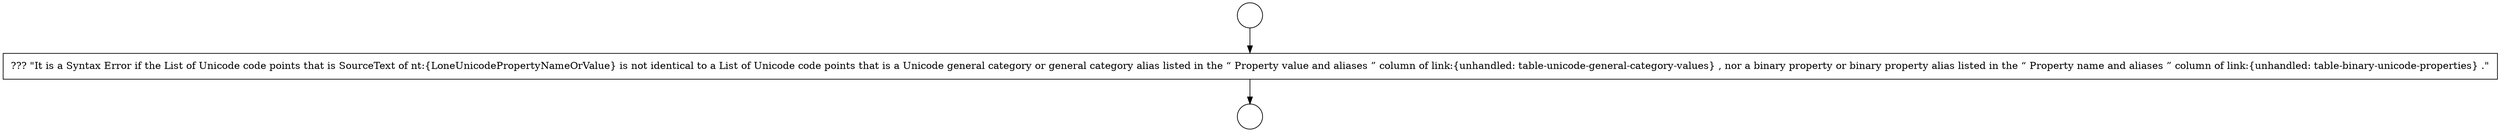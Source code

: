 digraph {
  node21339 [shape=circle label=" " color="black" fillcolor="white" style=filled]
  node21341 [shape=none, margin=0, label=<<font color="black">
    <table border="0" cellborder="1" cellspacing="0" cellpadding="10">
      <tr><td align="left">??? &quot;It is a Syntax Error if the List of Unicode code points that is SourceText of nt:{LoneUnicodePropertyNameOrValue} is not identical to a List of Unicode code points that is a Unicode general category or general category alias listed in the &ldquo; Property value and aliases &rdquo; column of link:{unhandled: table-unicode-general-category-values} , nor a binary property or binary property alias listed in the &ldquo; Property name and aliases &rdquo; column of link:{unhandled: table-binary-unicode-properties} .&quot;</td></tr>
    </table>
  </font>> color="black" fillcolor="white" style=filled]
  node21340 [shape=circle label=" " color="black" fillcolor="white" style=filled]
  node21339 -> node21341 [ color="black"]
  node21341 -> node21340 [ color="black"]
}

